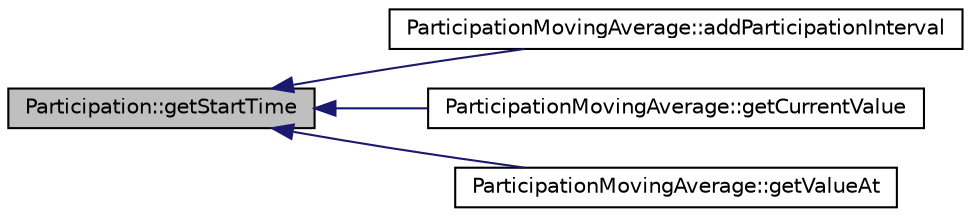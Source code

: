digraph G
{
  edge [fontname="Helvetica",fontsize="10",labelfontname="Helvetica",labelfontsize="10"];
  node [fontname="Helvetica",fontsize="10",shape=record];
  rankdir=LR;
  Node1 [label="Participation::getStartTime",height=0.2,width=0.4,color="black", fillcolor="grey75", style="filled" fontcolor="black"];
  Node1 -> Node2 [dir=back,color="midnightblue",fontsize="10",style="solid",fontname="Helvetica"];
  Node2 [label="ParticipationMovingAverage::addParticipationInterval",height=0.2,width=0.4,color="black", fillcolor="white", style="filled",URL="$class_participation_moving_average.html#ab40ab4b8f2a5f4dba9521a017b18ae05"];
  Node1 -> Node3 [dir=back,color="midnightblue",fontsize="10",style="solid",fontname="Helvetica"];
  Node3 [label="ParticipationMovingAverage::getCurrentValue",height=0.2,width=0.4,color="black", fillcolor="white", style="filled",URL="$class_participation_moving_average.html#ad7784811e4ee38c76f66784fdb040b4b"];
  Node1 -> Node4 [dir=back,color="midnightblue",fontsize="10",style="solid",fontname="Helvetica"];
  Node4 [label="ParticipationMovingAverage::getValueAt",height=0.2,width=0.4,color="black", fillcolor="white", style="filled",URL="$class_participation_moving_average.html#ab4fd3e5dda4bbbbf03355c3f5fcba627"];
}
